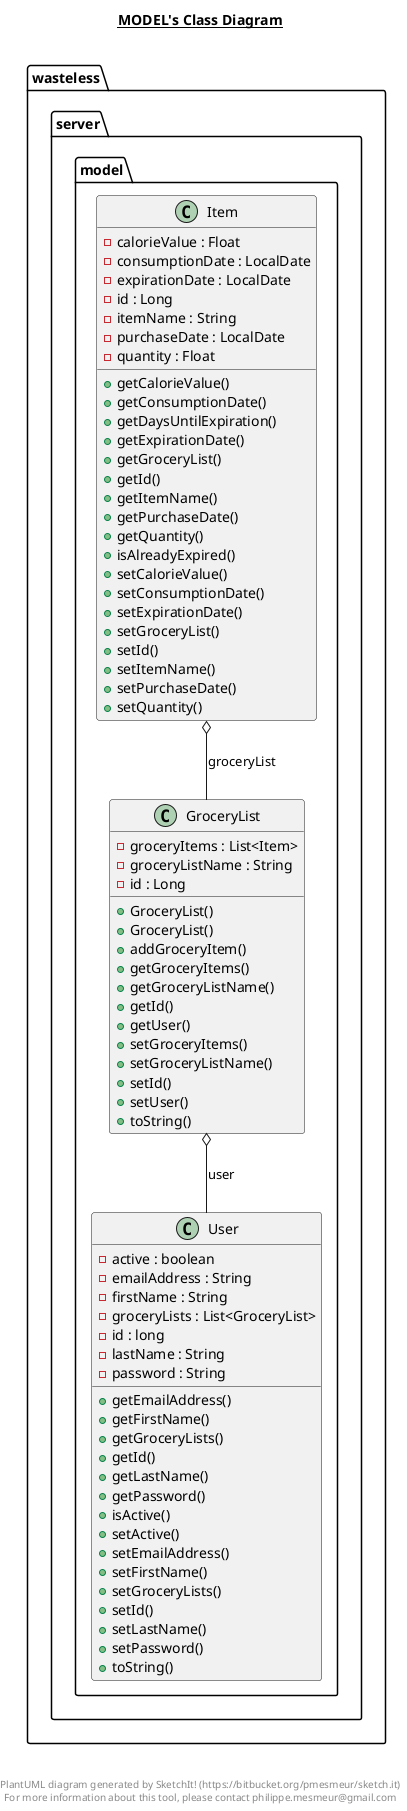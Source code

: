 @startuml

title __MODEL's Class Diagram__\n

  namespace wasteless.server {
    namespace model {
      class wasteless.server.model.GroceryList {
          - groceryItems : List<Item>
          - groceryListName : String
          - id : Long
          + GroceryList()
          + GroceryList()
          + addGroceryItem()
          + getGroceryItems()
          + getGroceryListName()
          + getId()
          + getUser()
          + setGroceryItems()
          + setGroceryListName()
          + setId()
          + setUser()
          + toString()
      }
    }
  }
  

  namespace wasteless.server {
    namespace model {
      class wasteless.server.model.Item {
          - calorieValue : Float
          - consumptionDate : LocalDate
          - expirationDate : LocalDate
          - id : Long
          - itemName : String
          - purchaseDate : LocalDate
          - quantity : Float
          + getCalorieValue()
          + getConsumptionDate()
          + getDaysUntilExpiration()
          + getExpirationDate()
          + getGroceryList()
          + getId()
          + getItemName()
          + getPurchaseDate()
          + getQuantity()
          + isAlreadyExpired()
          + setCalorieValue()
          + setConsumptionDate()
          + setExpirationDate()
          + setGroceryList()
          + setId()
          + setItemName()
          + setPurchaseDate()
          + setQuantity()
      }
    }
  }
  

  namespace wasteless.server {
    namespace model {
      class wasteless.server.model.User {
          - active : boolean
          - emailAddress : String
          - firstName : String
          - groceryLists : List<GroceryList>
          - id : long
          - lastName : String
          - password : String
          + getEmailAddress()
          + getFirstName()
          + getGroceryLists()
          + getId()
          + getLastName()
          + getPassword()
          + isActive()
          + setActive()
          + setEmailAddress()
          + setFirstName()
          + setGroceryLists()
          + setId()
          + setLastName()
          + setPassword()
          + toString()
      }
    }
  }
  

  wasteless.server.model.GroceryList o-- wasteless.server.model.User : user
  wasteless.server.model.Item o-- wasteless.server.model.GroceryList : groceryList


right footer


PlantUML diagram generated by SketchIt! (https://bitbucket.org/pmesmeur/sketch.it)
For more information about this tool, please contact philippe.mesmeur@gmail.com
endfooter

@enduml
